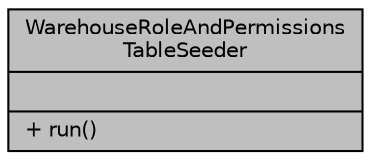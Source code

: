 digraph "WarehouseRoleAndPermissionsTableSeeder"
{
 // LATEX_PDF_SIZE
  bgcolor="transparent";
  edge [fontname="Helvetica",fontsize="10",labelfontname="Helvetica",labelfontsize="10"];
  node [fontname="Helvetica",fontsize="10",shape=record];
  Node1 [label="{WarehouseRoleAndPermissions\lTableSeeder\n||+ run()\l}",height=0.2,width=0.4,color="black", fillcolor="grey75", style="filled", fontcolor="black",tooltip="Inicializa los roles y permisos del módulo de almacén."];
}
